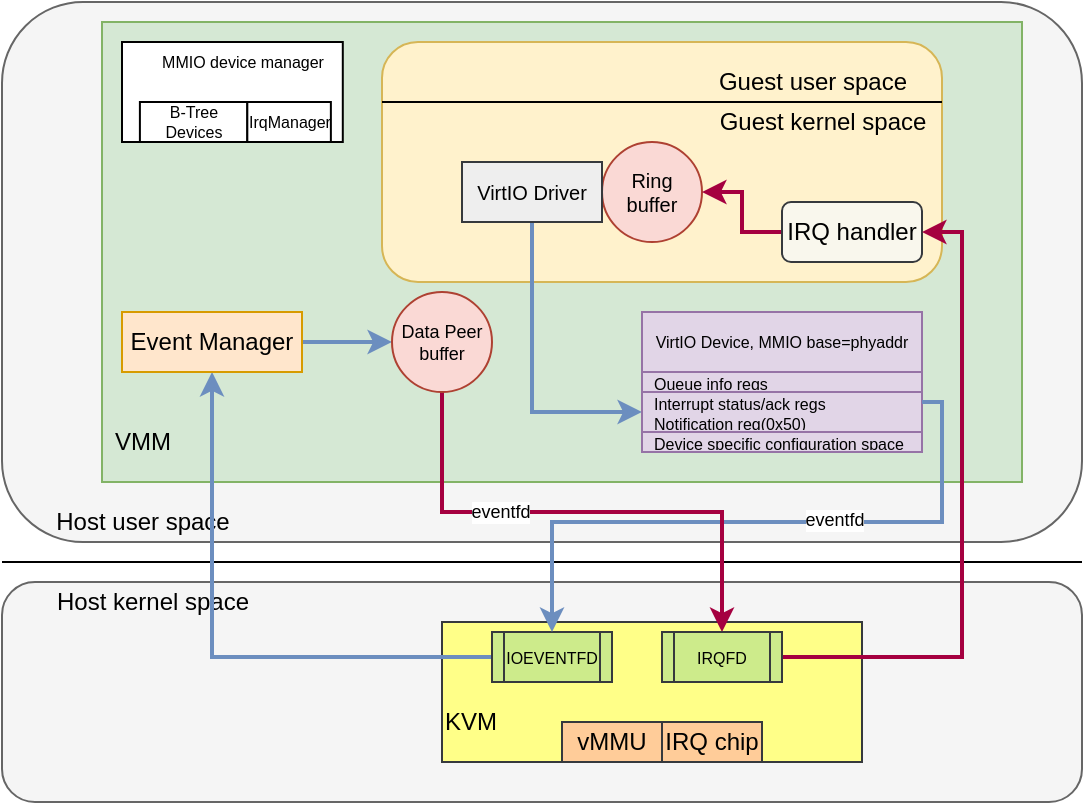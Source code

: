 <mxfile version="18.0.4" type="device"><diagram id="qAfgDapOQ4NCNAroIIw-" name="第 1 页"><mxGraphModel dx="677" dy="412" grid="1" gridSize="10" guides="1" tooltips="1" connect="1" arrows="1" fold="1" page="1" pageScale="1" pageWidth="827" pageHeight="1169" math="0" shadow="0"><root><mxCell id="0"/><mxCell id="1" parent="0"/><mxCell id="64m1priypAbdikUyZgiG-1" value="" style="rounded=1;whiteSpace=wrap;html=1;fillColor=#f5f5f5;fontColor=#333333;strokeColor=#666666;" vertex="1" parent="1"><mxGeometry x="160" y="410" width="540" height="110" as="geometry"/></mxCell><mxCell id="64m1priypAbdikUyZgiG-2" value="Host kernel space" style="text;html=1;align=center;verticalAlign=middle;resizable=0;points=[];autosize=1;strokeColor=none;fillColor=none;" vertex="1" parent="1"><mxGeometry x="180" y="410" width="110" height="20" as="geometry"/></mxCell><mxCell id="64m1priypAbdikUyZgiG-3" value="" style="rounded=0;whiteSpace=wrap;html=1;fillColor=#ffff88;strokeColor=#36393d;" vertex="1" parent="1"><mxGeometry x="380" y="430" width="210" height="70" as="geometry"/></mxCell><mxCell id="64m1priypAbdikUyZgiG-4" value="" style="endArrow=none;html=1;rounded=0;" edge="1" parent="1"><mxGeometry width="50" height="50" relative="1" as="geometry"><mxPoint x="160" y="400" as="sourcePoint"/><mxPoint x="700" y="400" as="targetPoint"/></mxGeometry></mxCell><mxCell id="64m1priypAbdikUyZgiG-5" value="" style="rounded=1;whiteSpace=wrap;html=1;fillColor=#f5f5f5;fontColor=#333333;strokeColor=#666666;" vertex="1" parent="1"><mxGeometry x="160" y="120" width="540" height="270" as="geometry"/></mxCell><mxCell id="64m1priypAbdikUyZgiG-6" value="Host user space" style="text;html=1;align=center;verticalAlign=middle;resizable=0;points=[];autosize=1;strokeColor=none;fillColor=none;" vertex="1" parent="1"><mxGeometry x="180" y="370" width="100" height="20" as="geometry"/></mxCell><mxCell id="64m1priypAbdikUyZgiG-8" value="" style="rounded=0;whiteSpace=wrap;html=1;fillColor=#d5e8d4;strokeColor=#82b366;" vertex="1" parent="1"><mxGeometry x="210" y="130" width="460" height="230" as="geometry"/></mxCell><mxCell id="64m1priypAbdikUyZgiG-9" value="VMM" style="text;html=1;align=center;verticalAlign=middle;resizable=0;points=[];autosize=1;strokeColor=none;fillColor=none;" vertex="1" parent="1"><mxGeometry x="210" y="330" width="40" height="20" as="geometry"/></mxCell><mxCell id="64m1priypAbdikUyZgiG-10" value="" style="rounded=1;whiteSpace=wrap;html=1;fillColor=#fff2cc;strokeColor=#d6b656;" vertex="1" parent="1"><mxGeometry x="350" y="140" width="280" height="120" as="geometry"/></mxCell><mxCell id="64m1priypAbdikUyZgiG-11" value="" style="endArrow=none;html=1;rounded=0;exitX=0;exitY=0.25;exitDx=0;exitDy=0;entryX=1;entryY=0.25;entryDx=0;entryDy=0;" edge="1" parent="1" source="64m1priypAbdikUyZgiG-10" target="64m1priypAbdikUyZgiG-10"><mxGeometry width="50" height="50" relative="1" as="geometry"><mxPoint x="390" y="300" as="sourcePoint"/><mxPoint x="440" y="250" as="targetPoint"/></mxGeometry></mxCell><mxCell id="64m1priypAbdikUyZgiG-12" value="Guest user space" style="text;html=1;align=center;verticalAlign=middle;resizable=0;points=[];autosize=1;strokeColor=none;fillColor=none;" vertex="1" parent="1"><mxGeometry x="510" y="150" width="110" height="20" as="geometry"/></mxCell><mxCell id="64m1priypAbdikUyZgiG-13" value="Guest kernel space" style="text;html=1;align=center;verticalAlign=middle;resizable=0;points=[];autosize=1;strokeColor=none;fillColor=none;" vertex="1" parent="1"><mxGeometry x="510" y="170" width="120" height="20" as="geometry"/></mxCell><mxCell id="64m1priypAbdikUyZgiG-16" value="KVM" style="text;html=1;align=center;verticalAlign=middle;resizable=0;points=[];autosize=1;strokeColor=none;fillColor=none;" vertex="1" parent="1"><mxGeometry x="374" y="470" width="40" height="20" as="geometry"/></mxCell><mxCell id="64m1priypAbdikUyZgiG-17" value="IRQ chip" style="rounded=0;whiteSpace=wrap;html=1;fillColor=#ffcc99;strokeColor=#36393d;" vertex="1" parent="1"><mxGeometry x="490" y="480" width="50" height="20" as="geometry"/></mxCell><mxCell id="64m1priypAbdikUyZgiG-18" value="vMMU" style="whiteSpace=wrap;html=1;fillColor=#ffcc99;strokeColor=#36393d;" vertex="1" parent="1"><mxGeometry x="440" y="480" width="50" height="20" as="geometry"/></mxCell><mxCell id="64m1priypAbdikUyZgiG-23" value="" style="group;fontSize=8;" vertex="1" connectable="0" parent="1"><mxGeometry x="220" y="140" width="120" height="50" as="geometry"/></mxCell><mxCell id="64m1priypAbdikUyZgiG-14" value="" style="rounded=0;whiteSpace=wrap;html=1;fontSize=8;" vertex="1" parent="64m1priypAbdikUyZgiG-23"><mxGeometry width="110.4" height="50" as="geometry"/></mxCell><mxCell id="64m1priypAbdikUyZgiG-15" value="MMIO device manager" style="text;html=1;align=center;verticalAlign=middle;resizable=0;points=[];autosize=1;strokeColor=none;fillColor=none;fontSize=8;" vertex="1" parent="64m1priypAbdikUyZgiG-23"><mxGeometry x="9.6" width="100" height="20" as="geometry"/></mxCell><mxCell id="64m1priypAbdikUyZgiG-21" value="B-Tree Devices" style="whiteSpace=wrap;html=1;fontSize=8;" vertex="1" parent="64m1priypAbdikUyZgiG-23"><mxGeometry x="8.951" y="30" width="53.708" height="20" as="geometry"/></mxCell><mxCell id="64m1priypAbdikUyZgiG-22" value="IrqManager" style="whiteSpace=wrap;html=1;fontSize=8;" vertex="1" parent="64m1priypAbdikUyZgiG-23"><mxGeometry x="62.659" y="30" width="41.773" height="20" as="geometry"/></mxCell><mxCell id="64m1priypAbdikUyZgiG-24" value="Ring buffer" style="ellipse;whiteSpace=wrap;html=1;aspect=fixed;fontSize=10;fillColor=#fad9d5;strokeColor=#ae4132;" vertex="1" parent="1"><mxGeometry x="460" y="190" width="50" height="50" as="geometry"/></mxCell><mxCell id="64m1priypAbdikUyZgiG-35" style="edgeStyle=orthogonalEdgeStyle;rounded=0;orthogonalLoop=1;jettySize=auto;html=1;entryX=0;entryY=0.5;entryDx=0;entryDy=0;fontSize=8;fillColor=#dae8fc;strokeColor=#6c8ebf;strokeWidth=2;" edge="1" parent="1" source="64m1priypAbdikUyZgiG-29" target="64m1priypAbdikUyZgiG-32"><mxGeometry relative="1" as="geometry"/></mxCell><mxCell id="64m1priypAbdikUyZgiG-29" value="VirtIO Driver" style="rounded=0;whiteSpace=wrap;html=1;fontSize=10;fillColor=#eeeeee;strokeColor=#36393d;" vertex="1" parent="1"><mxGeometry x="390" y="200" width="70" height="30" as="geometry"/></mxCell><mxCell id="64m1priypAbdikUyZgiG-41" style="edgeStyle=orthogonalEdgeStyle;rounded=0;orthogonalLoop=1;jettySize=auto;html=1;fontSize=12;fillColor=#dae8fc;strokeColor=#6c8ebf;strokeWidth=2;" edge="1" parent="1" source="64m1priypAbdikUyZgiG-34" target="64m1priypAbdikUyZgiG-40"><mxGeometry relative="1" as="geometry"/></mxCell><mxCell id="64m1priypAbdikUyZgiG-34" value="IOEVENTFD" style="shape=process;whiteSpace=wrap;html=1;backgroundOutline=1;fontSize=8;fillColor=#cdeb8b;strokeColor=#36393d;" vertex="1" parent="1"><mxGeometry x="405" y="435" width="60" height="25" as="geometry"/></mxCell><mxCell id="64m1priypAbdikUyZgiG-30" value="VirtIO Device, MMIO base=phyaddr" style="swimlane;fontStyle=0;childLayout=stackLayout;horizontal=1;startSize=30;horizontalStack=0;resizeParent=1;resizeParentMax=0;resizeLast=0;collapsible=1;marginBottom=0;fontSize=8;fillColor=#e1d5e7;strokeColor=#9673a6;" vertex="1" parent="1"><mxGeometry x="480" y="275" width="140" height="70" as="geometry"/></mxCell><mxCell id="64m1priypAbdikUyZgiG-31" value="Queue info regs" style="text;strokeColor=#9673a6;fillColor=#e1d5e7;align=left;verticalAlign=middle;spacingLeft=4;spacingRight=4;overflow=hidden;points=[[0,0.5],[1,0.5]];portConstraint=eastwest;rotatable=0;fontSize=8;" vertex="1" parent="64m1priypAbdikUyZgiG-30"><mxGeometry y="30" width="140" height="10" as="geometry"/></mxCell><mxCell id="64m1priypAbdikUyZgiG-32" value="Interrupt status/ack regs&#10;Notification reg(0x50)" style="text;strokeColor=#9673a6;fillColor=#e1d5e7;align=left;verticalAlign=middle;spacingLeft=4;spacingRight=4;overflow=hidden;points=[[0,0.5],[1,0.5]];portConstraint=eastwest;rotatable=0;fontSize=8;" vertex="1" parent="64m1priypAbdikUyZgiG-30"><mxGeometry y="40" width="140" height="20" as="geometry"/></mxCell><mxCell id="64m1priypAbdikUyZgiG-33" value="Device specific configuration space" style="text;strokeColor=#9673a6;fillColor=#e1d5e7;align=left;verticalAlign=middle;spacingLeft=4;spacingRight=4;overflow=hidden;points=[[0,0.5],[1,0.5]];portConstraint=eastwest;rotatable=0;fontSize=8;" vertex="1" parent="64m1priypAbdikUyZgiG-30"><mxGeometry y="60" width="140" height="10" as="geometry"/></mxCell><mxCell id="64m1priypAbdikUyZgiG-36" style="edgeStyle=orthogonalEdgeStyle;rounded=0;orthogonalLoop=1;jettySize=auto;html=1;entryX=0.5;entryY=0;entryDx=0;entryDy=0;fontSize=8;fillColor=#dae8fc;strokeColor=#6c8ebf;strokeWidth=2;" edge="1" parent="1" source="64m1priypAbdikUyZgiG-32" target="64m1priypAbdikUyZgiG-34"><mxGeometry relative="1" as="geometry"><Array as="points"><mxPoint x="630" y="320"/><mxPoint x="630" y="380"/><mxPoint x="435" y="380"/></Array></mxGeometry></mxCell><mxCell id="64m1priypAbdikUyZgiG-55" value="eventfd" style="edgeLabel;html=1;align=center;verticalAlign=middle;resizable=0;points=[];fontSize=9;" vertex="1" connectable="0" parent="64m1priypAbdikUyZgiG-36"><mxGeometry x="-0.224" y="-1" relative="1" as="geometry"><mxPoint as="offset"/></mxGeometry></mxCell><mxCell id="64m1priypAbdikUyZgiG-47" style="edgeStyle=orthogonalEdgeStyle;rounded=0;orthogonalLoop=1;jettySize=auto;html=1;fontSize=12;strokeWidth=2;exitX=0.5;exitY=1;exitDx=0;exitDy=0;fillColor=#d80073;strokeColor=#A50040;" edge="1" parent="1" source="64m1priypAbdikUyZgiG-53" target="64m1priypAbdikUyZgiG-46"><mxGeometry relative="1" as="geometry"><mxPoint x="374" y="310" as="sourcePoint"/></mxGeometry></mxCell><mxCell id="64m1priypAbdikUyZgiG-57" value="eventfd" style="edgeLabel;html=1;align=center;verticalAlign=middle;resizable=0;points=[];fontSize=9;" vertex="1" connectable="0" parent="64m1priypAbdikUyZgiG-47"><mxGeometry x="-0.321" relative="1" as="geometry"><mxPoint as="offset"/></mxGeometry></mxCell><mxCell id="64m1priypAbdikUyZgiG-52" style="edgeStyle=orthogonalEdgeStyle;rounded=0;orthogonalLoop=1;jettySize=auto;html=1;entryX=0;entryY=0.5;entryDx=0;entryDy=0;fontSize=12;strokeWidth=2;fillColor=#dae8fc;strokeColor=#6c8ebf;" edge="1" parent="1" source="64m1priypAbdikUyZgiG-40" target="64m1priypAbdikUyZgiG-53"><mxGeometry relative="1" as="geometry"><mxPoint x="334.0" y="290" as="targetPoint"/></mxGeometry></mxCell><mxCell id="64m1priypAbdikUyZgiG-40" value="Event Manager" style="whiteSpace=wrap;html=1;fontSize=12;fillColor=#ffe6cc;strokeColor=#d79b00;" vertex="1" parent="1"><mxGeometry x="220" y="275" width="90" height="30" as="geometry"/></mxCell><mxCell id="64m1priypAbdikUyZgiG-51" style="edgeStyle=orthogonalEdgeStyle;rounded=0;orthogonalLoop=1;jettySize=auto;html=1;entryX=1;entryY=0.5;entryDx=0;entryDy=0;fontSize=12;strokeWidth=2;fillColor=#d80073;strokeColor=#A50040;" edge="1" parent="1" source="64m1priypAbdikUyZgiG-45" target="64m1priypAbdikUyZgiG-24"><mxGeometry relative="1" as="geometry"/></mxCell><mxCell id="64m1priypAbdikUyZgiG-45" value="IRQ handler" style="rounded=1;whiteSpace=wrap;html=1;fontSize=12;fillColor=#f9f7ed;strokeColor=#36393d;" vertex="1" parent="1"><mxGeometry x="550" y="220" width="70" height="30" as="geometry"/></mxCell><mxCell id="64m1priypAbdikUyZgiG-49" style="edgeStyle=orthogonalEdgeStyle;rounded=0;orthogonalLoop=1;jettySize=auto;html=1;fontSize=12;strokeWidth=2;exitX=1;exitY=0.5;exitDx=0;exitDy=0;fillColor=#d80073;strokeColor=#A50040;entryX=1;entryY=0.5;entryDx=0;entryDy=0;" edge="1" parent="1" source="64m1priypAbdikUyZgiG-46" target="64m1priypAbdikUyZgiG-45"><mxGeometry relative="1" as="geometry"><Array as="points"><mxPoint x="640" y="448"/><mxPoint x="640" y="235"/></Array></mxGeometry></mxCell><mxCell id="64m1priypAbdikUyZgiG-46" value="IRQFD" style="shape=process;whiteSpace=wrap;html=1;backgroundOutline=1;fontSize=8;fillColor=#cdeb8b;strokeColor=#36393d;" vertex="1" parent="1"><mxGeometry x="490" y="435" width="60" height="25" as="geometry"/></mxCell><mxCell id="64m1priypAbdikUyZgiG-53" value="&lt;span style=&quot;font-size: 9px;&quot;&gt;Data Peer&lt;/span&gt;&lt;br style=&quot;font-size: 9px;&quot;&gt;&lt;span style=&quot;font-size: 9px;&quot;&gt;buffer&lt;/span&gt;" style="ellipse;whiteSpace=wrap;html=1;aspect=fixed;fontSize=9;fillColor=#fad9d5;strokeColor=#ae4132;" vertex="1" parent="1"><mxGeometry x="355" y="265" width="50" height="50" as="geometry"/></mxCell></root></mxGraphModel></diagram></mxfile>